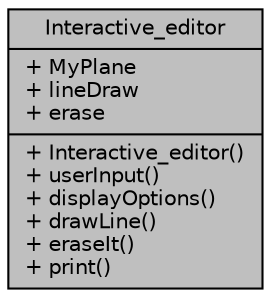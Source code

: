 digraph "Interactive_editor"
{
  edge [fontname="Helvetica",fontsize="10",labelfontname="Helvetica",labelfontsize="10"];
  node [fontname="Helvetica",fontsize="10",shape=record];
  Node1 [label="{Interactive_editor\n|+ MyPlane\l+ lineDraw\l+ erase\l|+ Interactive_editor()\l+ userInput()\l+ displayOptions()\l+ drawLine()\l+ eraseIt()\l+ print()\l}",height=0.2,width=0.4,color="black", fillcolor="grey75", style="filled", fontcolor="black"];
}
